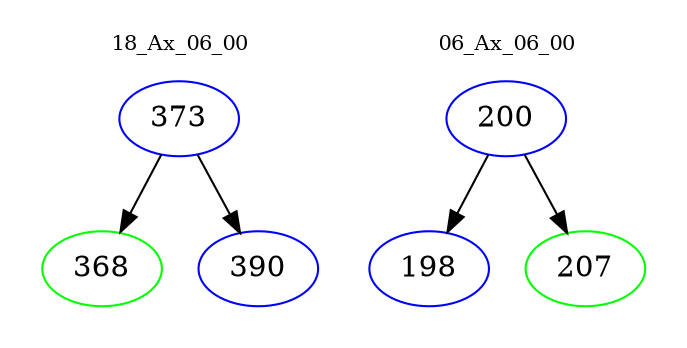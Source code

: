 digraph{
subgraph cluster_0 {
color = white
label = "18_Ax_06_00";
fontsize=10;
T0_373 [label="373", color="blue"]
T0_373 -> T0_368 [color="black"]
T0_368 [label="368", color="green"]
T0_373 -> T0_390 [color="black"]
T0_390 [label="390", color="blue"]
}
subgraph cluster_1 {
color = white
label = "06_Ax_06_00";
fontsize=10;
T1_200 [label="200", color="blue"]
T1_200 -> T1_198 [color="black"]
T1_198 [label="198", color="blue"]
T1_200 -> T1_207 [color="black"]
T1_207 [label="207", color="green"]
}
}
